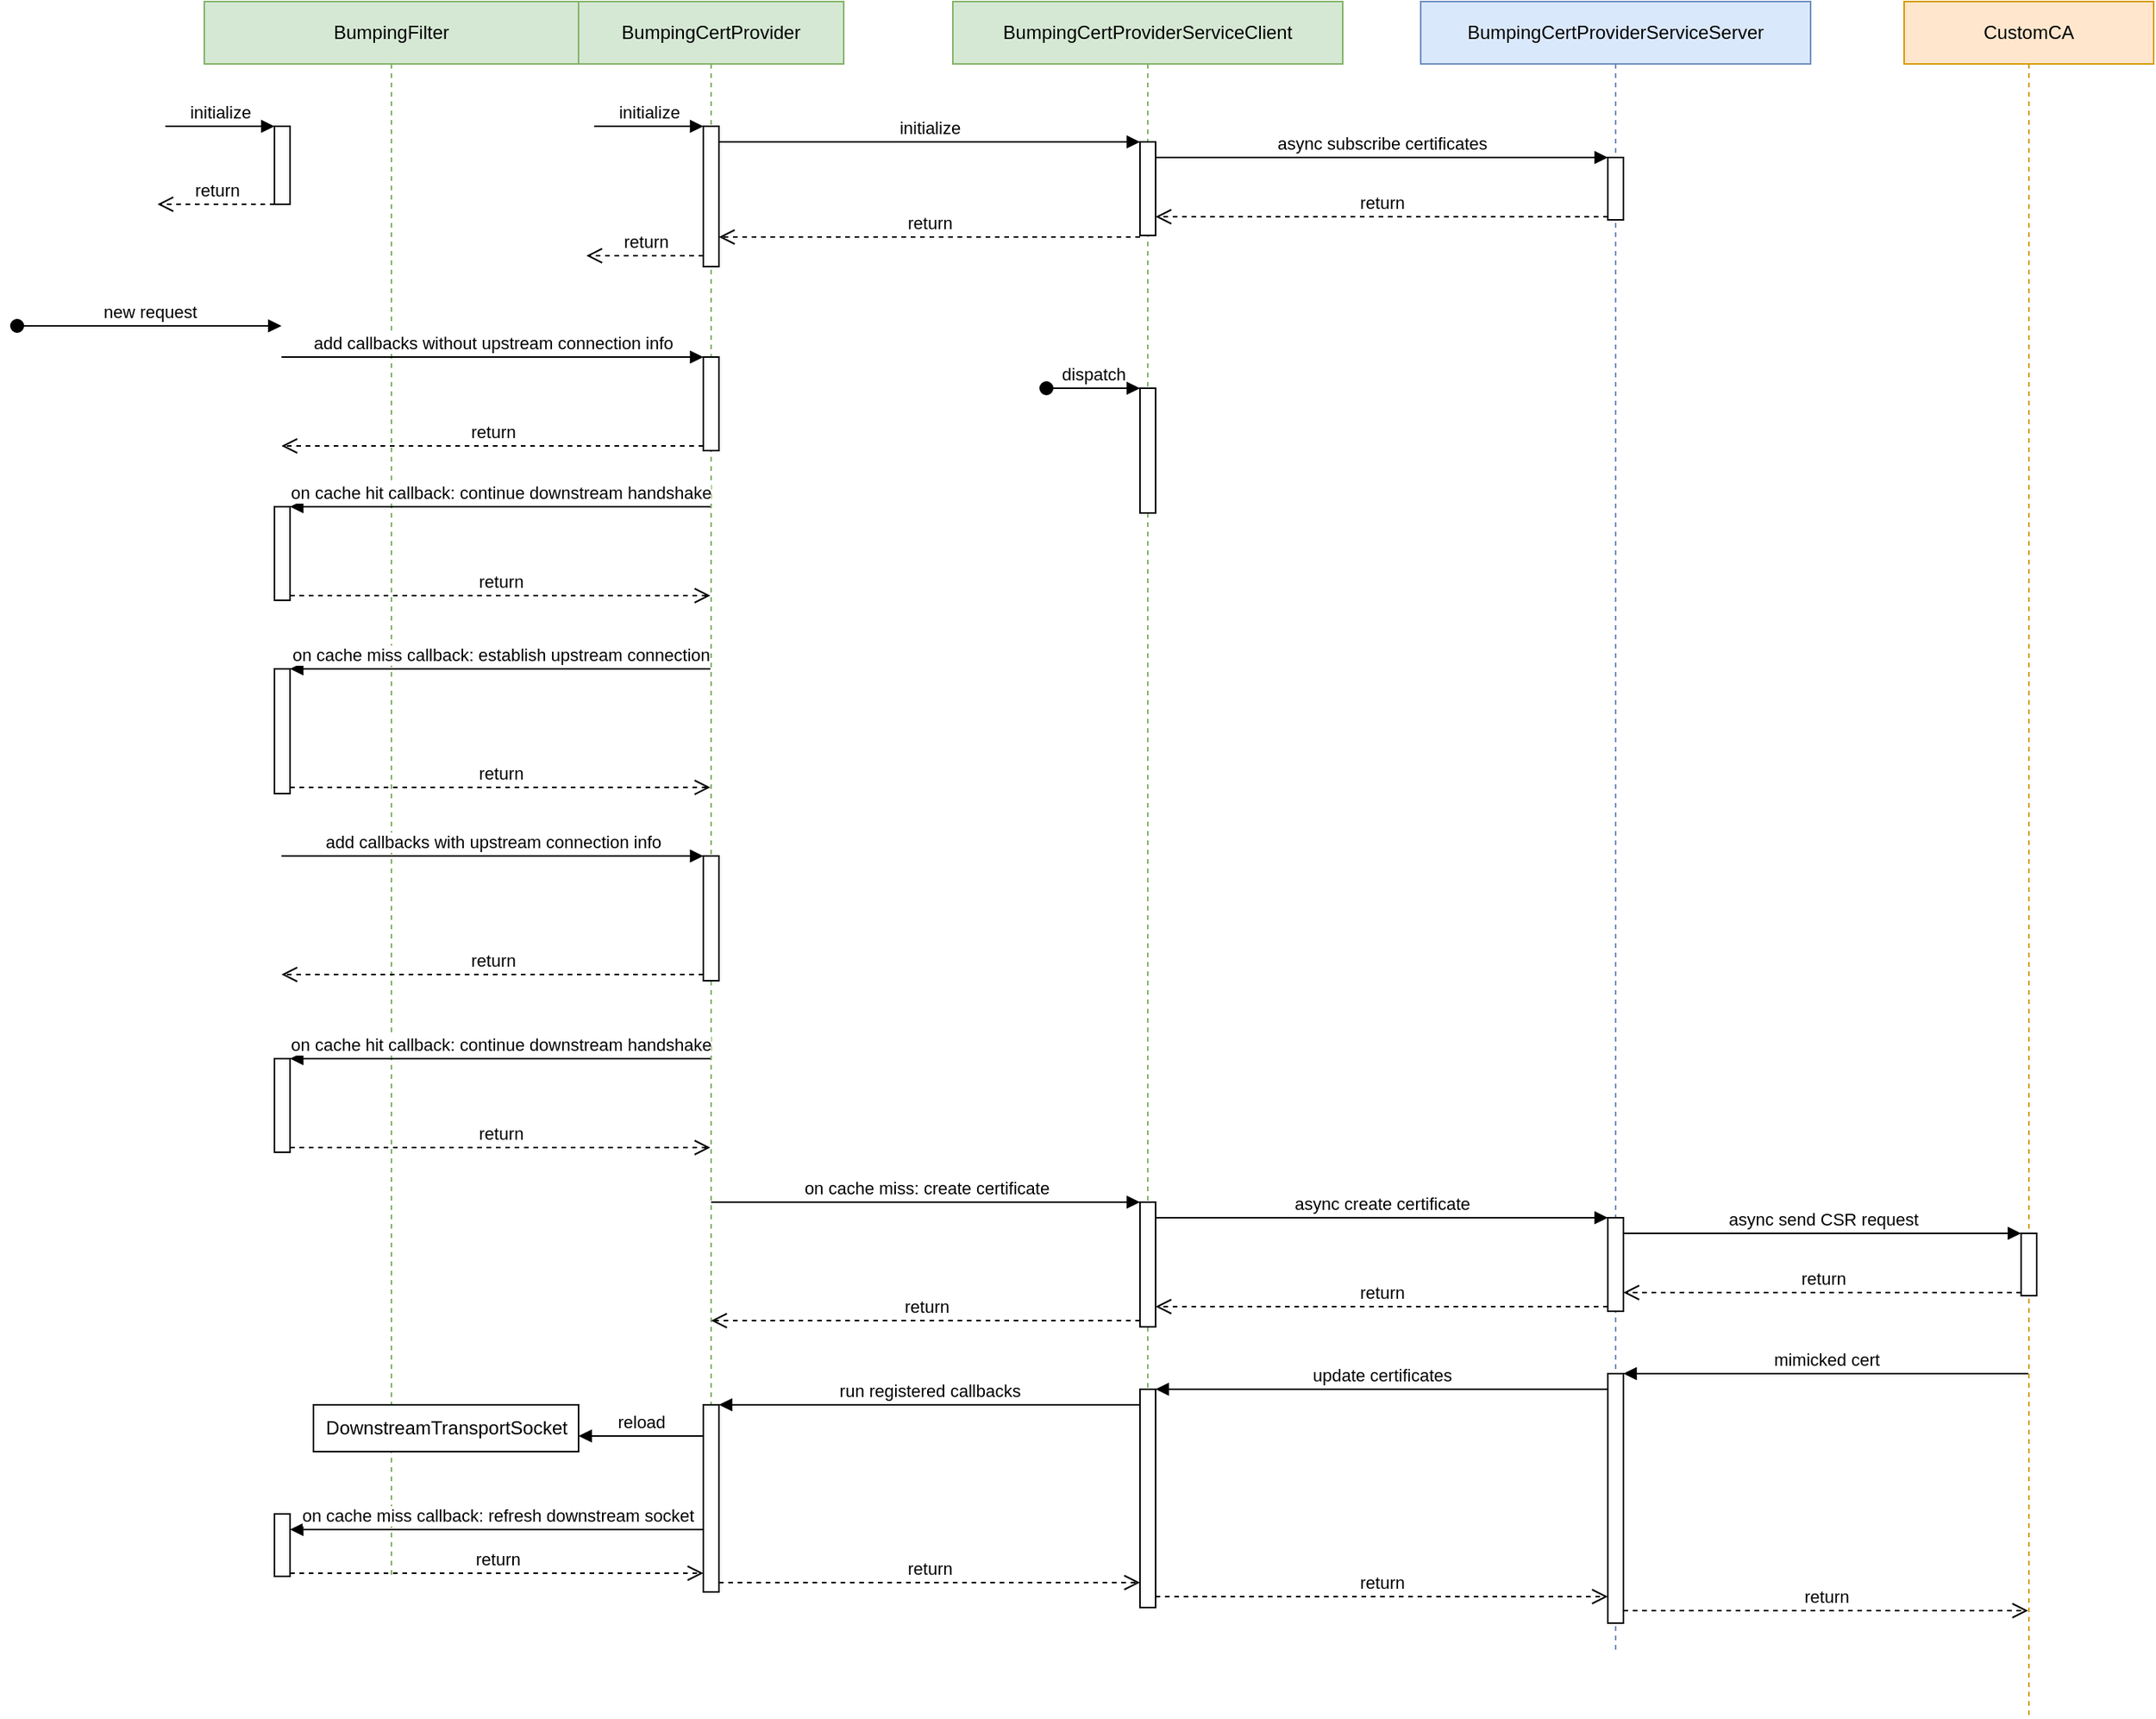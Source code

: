 <mxfile version="20.8.16" type="github">
  <diagram name="Page-1" id="5YIQ6j-aH4ark_wvlMyv">
    <mxGraphModel dx="1434" dy="739" grid="1" gridSize="10" guides="1" tooltips="1" connect="1" arrows="1" fold="1" page="1" pageScale="1" pageWidth="850" pageHeight="1100" math="0" shadow="0">
      <root>
        <mxCell id="0" />
        <mxCell id="1" parent="0" />
        <mxCell id="0PErs6EqMwl34GyTN1hK-1" value="BumpingFilter" style="shape=umlLifeline;perimeter=lifelinePerimeter;whiteSpace=wrap;html=1;container=1;collapsible=0;recursiveResize=0;outlineConnect=0;fillColor=#d5e8d4;strokeColor=#82b366;" vertex="1" parent="1">
          <mxGeometry x="150" y="30" width="240" height="1010" as="geometry" />
        </mxCell>
        <mxCell id="0PErs6EqMwl34GyTN1hK-9" value="new request" style="html=1;verticalAlign=bottom;startArrow=oval;endArrow=block;startSize=8;rounded=0;" edge="1" parent="0PErs6EqMwl34GyTN1hK-1">
          <mxGeometry relative="1" as="geometry">
            <mxPoint x="-120" y="208" as="sourcePoint" />
            <mxPoint x="49.5" y="208" as="targetPoint" />
          </mxGeometry>
        </mxCell>
        <mxCell id="0PErs6EqMwl34GyTN1hK-11" value="" style="html=1;points=[];perimeter=orthogonalPerimeter;" vertex="1" parent="0PErs6EqMwl34GyTN1hK-1">
          <mxGeometry x="45" y="324" width="10" height="60" as="geometry" />
        </mxCell>
        <mxCell id="0PErs6EqMwl34GyTN1hK-21" value="" style="html=1;points=[];perimeter=orthogonalPerimeter;" vertex="1" parent="0PErs6EqMwl34GyTN1hK-1">
          <mxGeometry x="45" y="428" width="10" height="80" as="geometry" />
        </mxCell>
        <mxCell id="0PErs6EqMwl34GyTN1hK-27" value="" style="html=1;points=[];perimeter=orthogonalPerimeter;" vertex="1" parent="0PErs6EqMwl34GyTN1hK-1">
          <mxGeometry x="45" y="678" width="10" height="60" as="geometry" />
        </mxCell>
        <mxCell id="0PErs6EqMwl34GyTN1hK-31" value="" style="html=1;points=[];perimeter=orthogonalPerimeter;" vertex="1" parent="0PErs6EqMwl34GyTN1hK-1">
          <mxGeometry x="45" y="80" width="10" height="50" as="geometry" />
        </mxCell>
        <mxCell id="0PErs6EqMwl34GyTN1hK-32" value="initialize" style="html=1;verticalAlign=bottom;endArrow=block;entryX=0;entryY=0;rounded=0;" edge="1" target="0PErs6EqMwl34GyTN1hK-31" parent="0PErs6EqMwl34GyTN1hK-1">
          <mxGeometry relative="1" as="geometry">
            <mxPoint x="-25" y="80" as="sourcePoint" />
          </mxGeometry>
        </mxCell>
        <mxCell id="0PErs6EqMwl34GyTN1hK-33" value="return" style="html=1;verticalAlign=bottom;endArrow=open;dashed=1;endSize=8;rounded=0;" edge="1" source="0PErs6EqMwl34GyTN1hK-31" parent="0PErs6EqMwl34GyTN1hK-1">
          <mxGeometry relative="1" as="geometry">
            <mxPoint x="-30" y="130" as="targetPoint" />
          </mxGeometry>
        </mxCell>
        <mxCell id="0PErs6EqMwl34GyTN1hK-45" value="" style="html=1;points=[];perimeter=orthogonalPerimeter;" vertex="1" parent="0PErs6EqMwl34GyTN1hK-1">
          <mxGeometry x="45" y="970" width="10" height="40" as="geometry" />
        </mxCell>
        <mxCell id="0PErs6EqMwl34GyTN1hK-70" value="DownstreamTransportSocket" style="html=1;" vertex="1" parent="0PErs6EqMwl34GyTN1hK-1">
          <mxGeometry x="70" y="900" width="170" height="30" as="geometry" />
        </mxCell>
        <mxCell id="0PErs6EqMwl34GyTN1hK-2" value="BumpingCertProvider" style="shape=umlLifeline;perimeter=lifelinePerimeter;whiteSpace=wrap;html=1;container=1;collapsible=0;recursiveResize=0;outlineConnect=0;fillColor=#d5e8d4;strokeColor=#82b366;" vertex="1" parent="1">
          <mxGeometry x="390" y="30" width="170" height="1020" as="geometry" />
        </mxCell>
        <mxCell id="0PErs6EqMwl34GyTN1hK-18" value="" style="html=1;points=[];perimeter=orthogonalPerimeter;" vertex="1" parent="0PErs6EqMwl34GyTN1hK-2">
          <mxGeometry x="80" y="228" width="10" height="60" as="geometry" />
        </mxCell>
        <mxCell id="0PErs6EqMwl34GyTN1hK-24" value="" style="html=1;points=[];perimeter=orthogonalPerimeter;" vertex="1" parent="0PErs6EqMwl34GyTN1hK-2">
          <mxGeometry x="80" y="548" width="10" height="80" as="geometry" />
        </mxCell>
        <mxCell id="0PErs6EqMwl34GyTN1hK-35" value="" style="html=1;points=[];perimeter=orthogonalPerimeter;" vertex="1" parent="0PErs6EqMwl34GyTN1hK-2">
          <mxGeometry x="80" y="80" width="10" height="90" as="geometry" />
        </mxCell>
        <mxCell id="0PErs6EqMwl34GyTN1hK-36" value="initialize" style="html=1;verticalAlign=bottom;endArrow=block;entryX=0;entryY=0;rounded=0;" edge="1" parent="0PErs6EqMwl34GyTN1hK-2" target="0PErs6EqMwl34GyTN1hK-35">
          <mxGeometry relative="1" as="geometry">
            <mxPoint x="10" y="80" as="sourcePoint" />
          </mxGeometry>
        </mxCell>
        <mxCell id="0PErs6EqMwl34GyTN1hK-37" value="return" style="html=1;verticalAlign=bottom;endArrow=open;dashed=1;endSize=8;rounded=0;" edge="1" parent="0PErs6EqMwl34GyTN1hK-2">
          <mxGeometry relative="1" as="geometry">
            <mxPoint x="5" y="163" as="targetPoint" />
            <mxPoint x="80" y="163" as="sourcePoint" />
          </mxGeometry>
        </mxCell>
        <mxCell id="0PErs6EqMwl34GyTN1hK-63" value="" style="html=1;points=[];perimeter=orthogonalPerimeter;" vertex="1" parent="0PErs6EqMwl34GyTN1hK-2">
          <mxGeometry x="80" y="900" width="10" height="120" as="geometry" />
        </mxCell>
        <mxCell id="0PErs6EqMwl34GyTN1hK-69" value="reload" style="html=1;verticalAlign=bottom;endArrow=block;rounded=0;" edge="1" parent="0PErs6EqMwl34GyTN1hK-2">
          <mxGeometry relative="1" as="geometry">
            <mxPoint x="80" y="920" as="sourcePoint" />
            <mxPoint y="920" as="targetPoint" />
          </mxGeometry>
        </mxCell>
        <mxCell id="0PErs6EqMwl34GyTN1hK-3" value="BumpingCertProviderServiceClient" style="shape=umlLifeline;perimeter=lifelinePerimeter;whiteSpace=wrap;html=1;container=1;collapsible=0;recursiveResize=0;outlineConnect=0;fillColor=#d5e8d4;strokeColor=#82b366;" vertex="1" parent="1">
          <mxGeometry x="630" y="30" width="250" height="1030" as="geometry" />
        </mxCell>
        <mxCell id="0PErs6EqMwl34GyTN1hK-16" value="" style="html=1;points=[];perimeter=orthogonalPerimeter;" vertex="1" parent="0PErs6EqMwl34GyTN1hK-3">
          <mxGeometry x="120" y="248" width="10" height="80" as="geometry" />
        </mxCell>
        <mxCell id="0PErs6EqMwl34GyTN1hK-17" value="dispatch" style="html=1;verticalAlign=bottom;startArrow=oval;endArrow=block;startSize=8;rounded=0;" edge="1" target="0PErs6EqMwl34GyTN1hK-16" parent="0PErs6EqMwl34GyTN1hK-3">
          <mxGeometry relative="1" as="geometry">
            <mxPoint x="60" y="248" as="sourcePoint" />
          </mxGeometry>
        </mxCell>
        <mxCell id="0PErs6EqMwl34GyTN1hK-39" value="" style="html=1;points=[];perimeter=orthogonalPerimeter;" vertex="1" parent="0PErs6EqMwl34GyTN1hK-3">
          <mxGeometry x="120" y="90" width="10" height="60" as="geometry" />
        </mxCell>
        <mxCell id="0PErs6EqMwl34GyTN1hK-48" value="" style="html=1;points=[];perimeter=orthogonalPerimeter;" vertex="1" parent="0PErs6EqMwl34GyTN1hK-3">
          <mxGeometry x="120" y="770" width="10" height="80" as="geometry" />
        </mxCell>
        <mxCell id="0PErs6EqMwl34GyTN1hK-60" value="" style="html=1;points=[];perimeter=orthogonalPerimeter;" vertex="1" parent="0PErs6EqMwl34GyTN1hK-3">
          <mxGeometry x="120" y="890" width="10" height="140" as="geometry" />
        </mxCell>
        <mxCell id="0PErs6EqMwl34GyTN1hK-4" value="BumpingCertProviderServiceServer" style="shape=umlLifeline;perimeter=lifelinePerimeter;whiteSpace=wrap;html=1;container=1;collapsible=0;recursiveResize=0;outlineConnect=0;fillColor=#dae8fc;strokeColor=#6c8ebf;" vertex="1" parent="1">
          <mxGeometry x="930" y="30" width="250" height="1060" as="geometry" />
        </mxCell>
        <mxCell id="0PErs6EqMwl34GyTN1hK-42" value="" style="html=1;points=[];perimeter=orthogonalPerimeter;" vertex="1" parent="0PErs6EqMwl34GyTN1hK-4">
          <mxGeometry x="120" y="100" width="10" height="40" as="geometry" />
        </mxCell>
        <mxCell id="0PErs6EqMwl34GyTN1hK-51" value="" style="html=1;points=[];perimeter=orthogonalPerimeter;" vertex="1" parent="0PErs6EqMwl34GyTN1hK-4">
          <mxGeometry x="120" y="780" width="10" height="60" as="geometry" />
        </mxCell>
        <mxCell id="0PErs6EqMwl34GyTN1hK-57" value="" style="html=1;points=[];perimeter=orthogonalPerimeter;" vertex="1" parent="0PErs6EqMwl34GyTN1hK-4">
          <mxGeometry x="120" y="880" width="10" height="160" as="geometry" />
        </mxCell>
        <mxCell id="0PErs6EqMwl34GyTN1hK-5" value="CustomCA" style="shape=umlLifeline;perimeter=lifelinePerimeter;whiteSpace=wrap;html=1;container=1;collapsible=0;recursiveResize=0;outlineConnect=0;fillColor=#ffe6cc;strokeColor=#d79b00;" vertex="1" parent="1">
          <mxGeometry x="1240" y="30" width="160" height="1100" as="geometry" />
        </mxCell>
        <mxCell id="0PErs6EqMwl34GyTN1hK-54" value="" style="html=1;points=[];perimeter=orthogonalPerimeter;" vertex="1" parent="0PErs6EqMwl34GyTN1hK-5">
          <mxGeometry x="75" y="790" width="10" height="40" as="geometry" />
        </mxCell>
        <mxCell id="0PErs6EqMwl34GyTN1hK-12" value="on cache hit callback: continue downstream handshake" style="html=1;verticalAlign=bottom;endArrow=block;entryX=1;entryY=0;rounded=0;" edge="1" target="0PErs6EqMwl34GyTN1hK-11" parent="1">
          <mxGeometry relative="1" as="geometry">
            <mxPoint x="474.5" y="354" as="sourcePoint" />
          </mxGeometry>
        </mxCell>
        <mxCell id="0PErs6EqMwl34GyTN1hK-19" value="add callbacks without upstream connection info" style="html=1;verticalAlign=bottom;endArrow=block;entryX=0;entryY=0;rounded=0;" edge="1" target="0PErs6EqMwl34GyTN1hK-18" parent="1">
          <mxGeometry relative="1" as="geometry">
            <mxPoint x="199.5" y="258" as="sourcePoint" />
          </mxGeometry>
        </mxCell>
        <mxCell id="0PErs6EqMwl34GyTN1hK-20" value="return" style="html=1;verticalAlign=bottom;endArrow=open;dashed=1;endSize=8;exitX=0;exitY=0.95;rounded=0;" edge="1" source="0PErs6EqMwl34GyTN1hK-18" parent="1">
          <mxGeometry relative="1" as="geometry">
            <mxPoint x="199.5" y="315" as="targetPoint" />
          </mxGeometry>
        </mxCell>
        <mxCell id="0PErs6EqMwl34GyTN1hK-13" value="return" style="html=1;verticalAlign=bottom;endArrow=open;dashed=1;endSize=8;exitX=1;exitY=0.95;rounded=0;" edge="1" source="0PErs6EqMwl34GyTN1hK-11" parent="1">
          <mxGeometry relative="1" as="geometry">
            <mxPoint x="474.5" y="411" as="targetPoint" />
          </mxGeometry>
        </mxCell>
        <mxCell id="0PErs6EqMwl34GyTN1hK-22" value="on cache miss callback: establish upstream connection" style="html=1;verticalAlign=bottom;endArrow=block;entryX=1;entryY=0;rounded=0;" edge="1" target="0PErs6EqMwl34GyTN1hK-21" parent="1">
          <mxGeometry relative="1" as="geometry">
            <mxPoint x="474.5" y="458" as="sourcePoint" />
          </mxGeometry>
        </mxCell>
        <mxCell id="0PErs6EqMwl34GyTN1hK-23" value="return" style="html=1;verticalAlign=bottom;endArrow=open;dashed=1;endSize=8;exitX=1;exitY=0.95;rounded=0;" edge="1" source="0PErs6EqMwl34GyTN1hK-21" parent="1">
          <mxGeometry relative="1" as="geometry">
            <mxPoint x="474.5" y="534" as="targetPoint" />
          </mxGeometry>
        </mxCell>
        <mxCell id="0PErs6EqMwl34GyTN1hK-25" value="add callbacks with upstream connection info" style="html=1;verticalAlign=bottom;endArrow=block;entryX=0;entryY=0;rounded=0;" edge="1" target="0PErs6EqMwl34GyTN1hK-24" parent="1">
          <mxGeometry relative="1" as="geometry">
            <mxPoint x="199.5" y="578" as="sourcePoint" />
          </mxGeometry>
        </mxCell>
        <mxCell id="0PErs6EqMwl34GyTN1hK-26" value="return" style="html=1;verticalAlign=bottom;endArrow=open;dashed=1;endSize=8;exitX=0;exitY=0.95;rounded=0;" edge="1" source="0PErs6EqMwl34GyTN1hK-24" parent="1">
          <mxGeometry relative="1" as="geometry">
            <mxPoint x="199.5" y="654" as="targetPoint" />
          </mxGeometry>
        </mxCell>
        <mxCell id="0PErs6EqMwl34GyTN1hK-28" value="on cache hit callback: continue downstream handshake" style="html=1;verticalAlign=bottom;endArrow=block;entryX=1;entryY=0;rounded=0;" edge="1" target="0PErs6EqMwl34GyTN1hK-27" parent="1">
          <mxGeometry relative="1" as="geometry">
            <mxPoint x="474.5" y="708" as="sourcePoint" />
          </mxGeometry>
        </mxCell>
        <mxCell id="0PErs6EqMwl34GyTN1hK-29" value="return" style="html=1;verticalAlign=bottom;endArrow=open;dashed=1;endSize=8;exitX=1;exitY=0.95;rounded=0;" edge="1" source="0PErs6EqMwl34GyTN1hK-27" parent="1">
          <mxGeometry relative="1" as="geometry">
            <mxPoint x="474.5" y="765" as="targetPoint" />
          </mxGeometry>
        </mxCell>
        <mxCell id="0PErs6EqMwl34GyTN1hK-40" value="initialize" style="html=1;verticalAlign=bottom;endArrow=block;entryX=0;entryY=0;rounded=0;" edge="1" target="0PErs6EqMwl34GyTN1hK-39" parent="1" source="0PErs6EqMwl34GyTN1hK-35">
          <mxGeometry relative="1" as="geometry">
            <mxPoint x="680" y="100" as="sourcePoint" />
          </mxGeometry>
        </mxCell>
        <mxCell id="0PErs6EqMwl34GyTN1hK-41" value="return" style="html=1;verticalAlign=bottom;endArrow=open;dashed=1;endSize=8;exitX=0;exitY=0.95;rounded=0;" edge="1" parent="1">
          <mxGeometry relative="1" as="geometry">
            <mxPoint x="480" y="181" as="targetPoint" />
            <mxPoint x="750" y="181" as="sourcePoint" />
          </mxGeometry>
        </mxCell>
        <mxCell id="0PErs6EqMwl34GyTN1hK-43" value="async subscribe certificates" style="html=1;verticalAlign=bottom;endArrow=block;entryX=0;entryY=0;rounded=0;" edge="1" target="0PErs6EqMwl34GyTN1hK-42" parent="1" source="0PErs6EqMwl34GyTN1hK-39">
          <mxGeometry relative="1" as="geometry">
            <mxPoint x="980" y="130" as="sourcePoint" />
          </mxGeometry>
        </mxCell>
        <mxCell id="0PErs6EqMwl34GyTN1hK-44" value="return" style="html=1;verticalAlign=bottom;endArrow=open;dashed=1;endSize=8;exitX=0;exitY=0.95;rounded=0;" edge="1" source="0PErs6EqMwl34GyTN1hK-42" parent="1" target="0PErs6EqMwl34GyTN1hK-39">
          <mxGeometry relative="1" as="geometry">
            <mxPoint x="980" y="206" as="targetPoint" />
          </mxGeometry>
        </mxCell>
        <mxCell id="0PErs6EqMwl34GyTN1hK-49" value="on cache miss: create certificate" style="html=1;verticalAlign=bottom;endArrow=block;entryX=0;entryY=0;rounded=0;" edge="1" target="0PErs6EqMwl34GyTN1hK-48" parent="1" source="0PErs6EqMwl34GyTN1hK-2">
          <mxGeometry relative="1" as="geometry">
            <mxPoint x="680" y="768" as="sourcePoint" />
          </mxGeometry>
        </mxCell>
        <mxCell id="0PErs6EqMwl34GyTN1hK-50" value="return" style="html=1;verticalAlign=bottom;endArrow=open;dashed=1;endSize=8;exitX=0;exitY=0.95;rounded=0;" edge="1" source="0PErs6EqMwl34GyTN1hK-48" parent="1" target="0PErs6EqMwl34GyTN1hK-2">
          <mxGeometry relative="1" as="geometry">
            <mxPoint x="680" y="844" as="targetPoint" />
          </mxGeometry>
        </mxCell>
        <mxCell id="0PErs6EqMwl34GyTN1hK-52" value="async create certificate" style="html=1;verticalAlign=bottom;endArrow=block;entryX=0;entryY=0;rounded=0;" edge="1" target="0PErs6EqMwl34GyTN1hK-51" parent="1" source="0PErs6EqMwl34GyTN1hK-48">
          <mxGeometry relative="1" as="geometry">
            <mxPoint x="810" y="910" as="sourcePoint" />
          </mxGeometry>
        </mxCell>
        <mxCell id="0PErs6EqMwl34GyTN1hK-53" value="return" style="html=1;verticalAlign=bottom;endArrow=open;dashed=1;endSize=8;exitX=0;exitY=0.95;rounded=0;" edge="1" source="0PErs6EqMwl34GyTN1hK-51" parent="1" target="0PErs6EqMwl34GyTN1hK-48">
          <mxGeometry relative="1" as="geometry">
            <mxPoint x="810" y="986" as="targetPoint" />
          </mxGeometry>
        </mxCell>
        <mxCell id="0PErs6EqMwl34GyTN1hK-55" value="async send CSR request" style="html=1;verticalAlign=bottom;endArrow=block;entryX=0;entryY=0;rounded=0;" edge="1" target="0PErs6EqMwl34GyTN1hK-54" parent="1" source="0PErs6EqMwl34GyTN1hK-51">
          <mxGeometry relative="1" as="geometry">
            <mxPoint x="1170" y="900" as="sourcePoint" />
          </mxGeometry>
        </mxCell>
        <mxCell id="0PErs6EqMwl34GyTN1hK-56" value="return" style="html=1;verticalAlign=bottom;endArrow=open;dashed=1;endSize=8;exitX=0;exitY=0.95;rounded=0;" edge="1" source="0PErs6EqMwl34GyTN1hK-54" parent="1" target="0PErs6EqMwl34GyTN1hK-51">
          <mxGeometry relative="1" as="geometry">
            <mxPoint x="1170" y="976" as="targetPoint" />
          </mxGeometry>
        </mxCell>
        <mxCell id="0PErs6EqMwl34GyTN1hK-58" value="mimicked cert" style="html=1;verticalAlign=bottom;endArrow=block;entryX=1;entryY=0;rounded=0;" edge="1" target="0PErs6EqMwl34GyTN1hK-57" parent="1" source="0PErs6EqMwl34GyTN1hK-5">
          <mxGeometry relative="1" as="geometry">
            <mxPoint x="1120" y="910" as="sourcePoint" />
          </mxGeometry>
        </mxCell>
        <mxCell id="0PErs6EqMwl34GyTN1hK-59" value="return" style="html=1;verticalAlign=bottom;endArrow=open;dashed=1;endSize=8;exitX=1;exitY=0.95;rounded=0;" edge="1" source="0PErs6EqMwl34GyTN1hK-57" parent="1" target="0PErs6EqMwl34GyTN1hK-5">
          <mxGeometry relative="1" as="geometry">
            <mxPoint x="1120" y="967" as="targetPoint" />
          </mxGeometry>
        </mxCell>
        <mxCell id="0PErs6EqMwl34GyTN1hK-61" value="update certificates" style="html=1;verticalAlign=bottom;endArrow=block;entryX=1;entryY=0;rounded=0;" edge="1" target="0PErs6EqMwl34GyTN1hK-60" parent="1" source="0PErs6EqMwl34GyTN1hK-57">
          <mxGeometry relative="1" as="geometry">
            <mxPoint x="820" y="920" as="sourcePoint" />
          </mxGeometry>
        </mxCell>
        <mxCell id="0PErs6EqMwl34GyTN1hK-62" value="return" style="html=1;verticalAlign=bottom;endArrow=open;dashed=1;endSize=8;exitX=1;exitY=0.95;rounded=0;" edge="1" source="0PErs6EqMwl34GyTN1hK-60" parent="1" target="0PErs6EqMwl34GyTN1hK-57">
          <mxGeometry relative="1" as="geometry">
            <mxPoint x="820" y="977" as="targetPoint" />
          </mxGeometry>
        </mxCell>
        <mxCell id="0PErs6EqMwl34GyTN1hK-46" value="on cache miss callback: refresh downstream socket" style="html=1;verticalAlign=bottom;endArrow=block;rounded=0;" edge="1" parent="1" target="0PErs6EqMwl34GyTN1hK-45">
          <mxGeometry relative="1" as="geometry">
            <mxPoint x="470" y="1010" as="sourcePoint" />
          </mxGeometry>
        </mxCell>
        <mxCell id="0PErs6EqMwl34GyTN1hK-47" value="return" style="html=1;verticalAlign=bottom;endArrow=open;dashed=1;endSize=8;exitX=1;exitY=0.95;rounded=0;" edge="1" parent="1" source="0PErs6EqMwl34GyTN1hK-45">
          <mxGeometry relative="1" as="geometry">
            <mxPoint x="470" y="1038" as="targetPoint" />
          </mxGeometry>
        </mxCell>
        <mxCell id="0PErs6EqMwl34GyTN1hK-64" value="run registered callbacks" style="html=1;verticalAlign=bottom;endArrow=block;entryX=1;entryY=0;rounded=0;" edge="1" target="0PErs6EqMwl34GyTN1hK-63" parent="1" source="0PErs6EqMwl34GyTN1hK-60">
          <mxGeometry relative="1" as="geometry">
            <mxPoint x="539.5" y="910" as="sourcePoint" />
          </mxGeometry>
        </mxCell>
        <mxCell id="0PErs6EqMwl34GyTN1hK-65" value="return" style="html=1;verticalAlign=bottom;endArrow=open;dashed=1;endSize=8;exitX=1;exitY=0.95;rounded=0;" edge="1" source="0PErs6EqMwl34GyTN1hK-63" parent="1" target="0PErs6EqMwl34GyTN1hK-60">
          <mxGeometry relative="1" as="geometry">
            <mxPoint x="539.5" y="967" as="targetPoint" />
          </mxGeometry>
        </mxCell>
      </root>
    </mxGraphModel>
  </diagram>
</mxfile>
